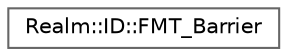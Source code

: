 digraph "Graphical Class Hierarchy"
{
 // LATEX_PDF_SIZE
  bgcolor="transparent";
  edge [fontname=Helvetica,fontsize=10,labelfontname=Helvetica,labelfontsize=10];
  node [fontname=Helvetica,fontsize=10,shape=box,height=0.2,width=0.4];
  rankdir="LR";
  Node0 [id="Node000000",label="Realm::ID::FMT_Barrier",height=0.2,width=0.4,color="grey40", fillcolor="white", style="filled",URL="$structRealm_1_1ID_1_1FMT__Barrier.html",tooltip=" "];
}
